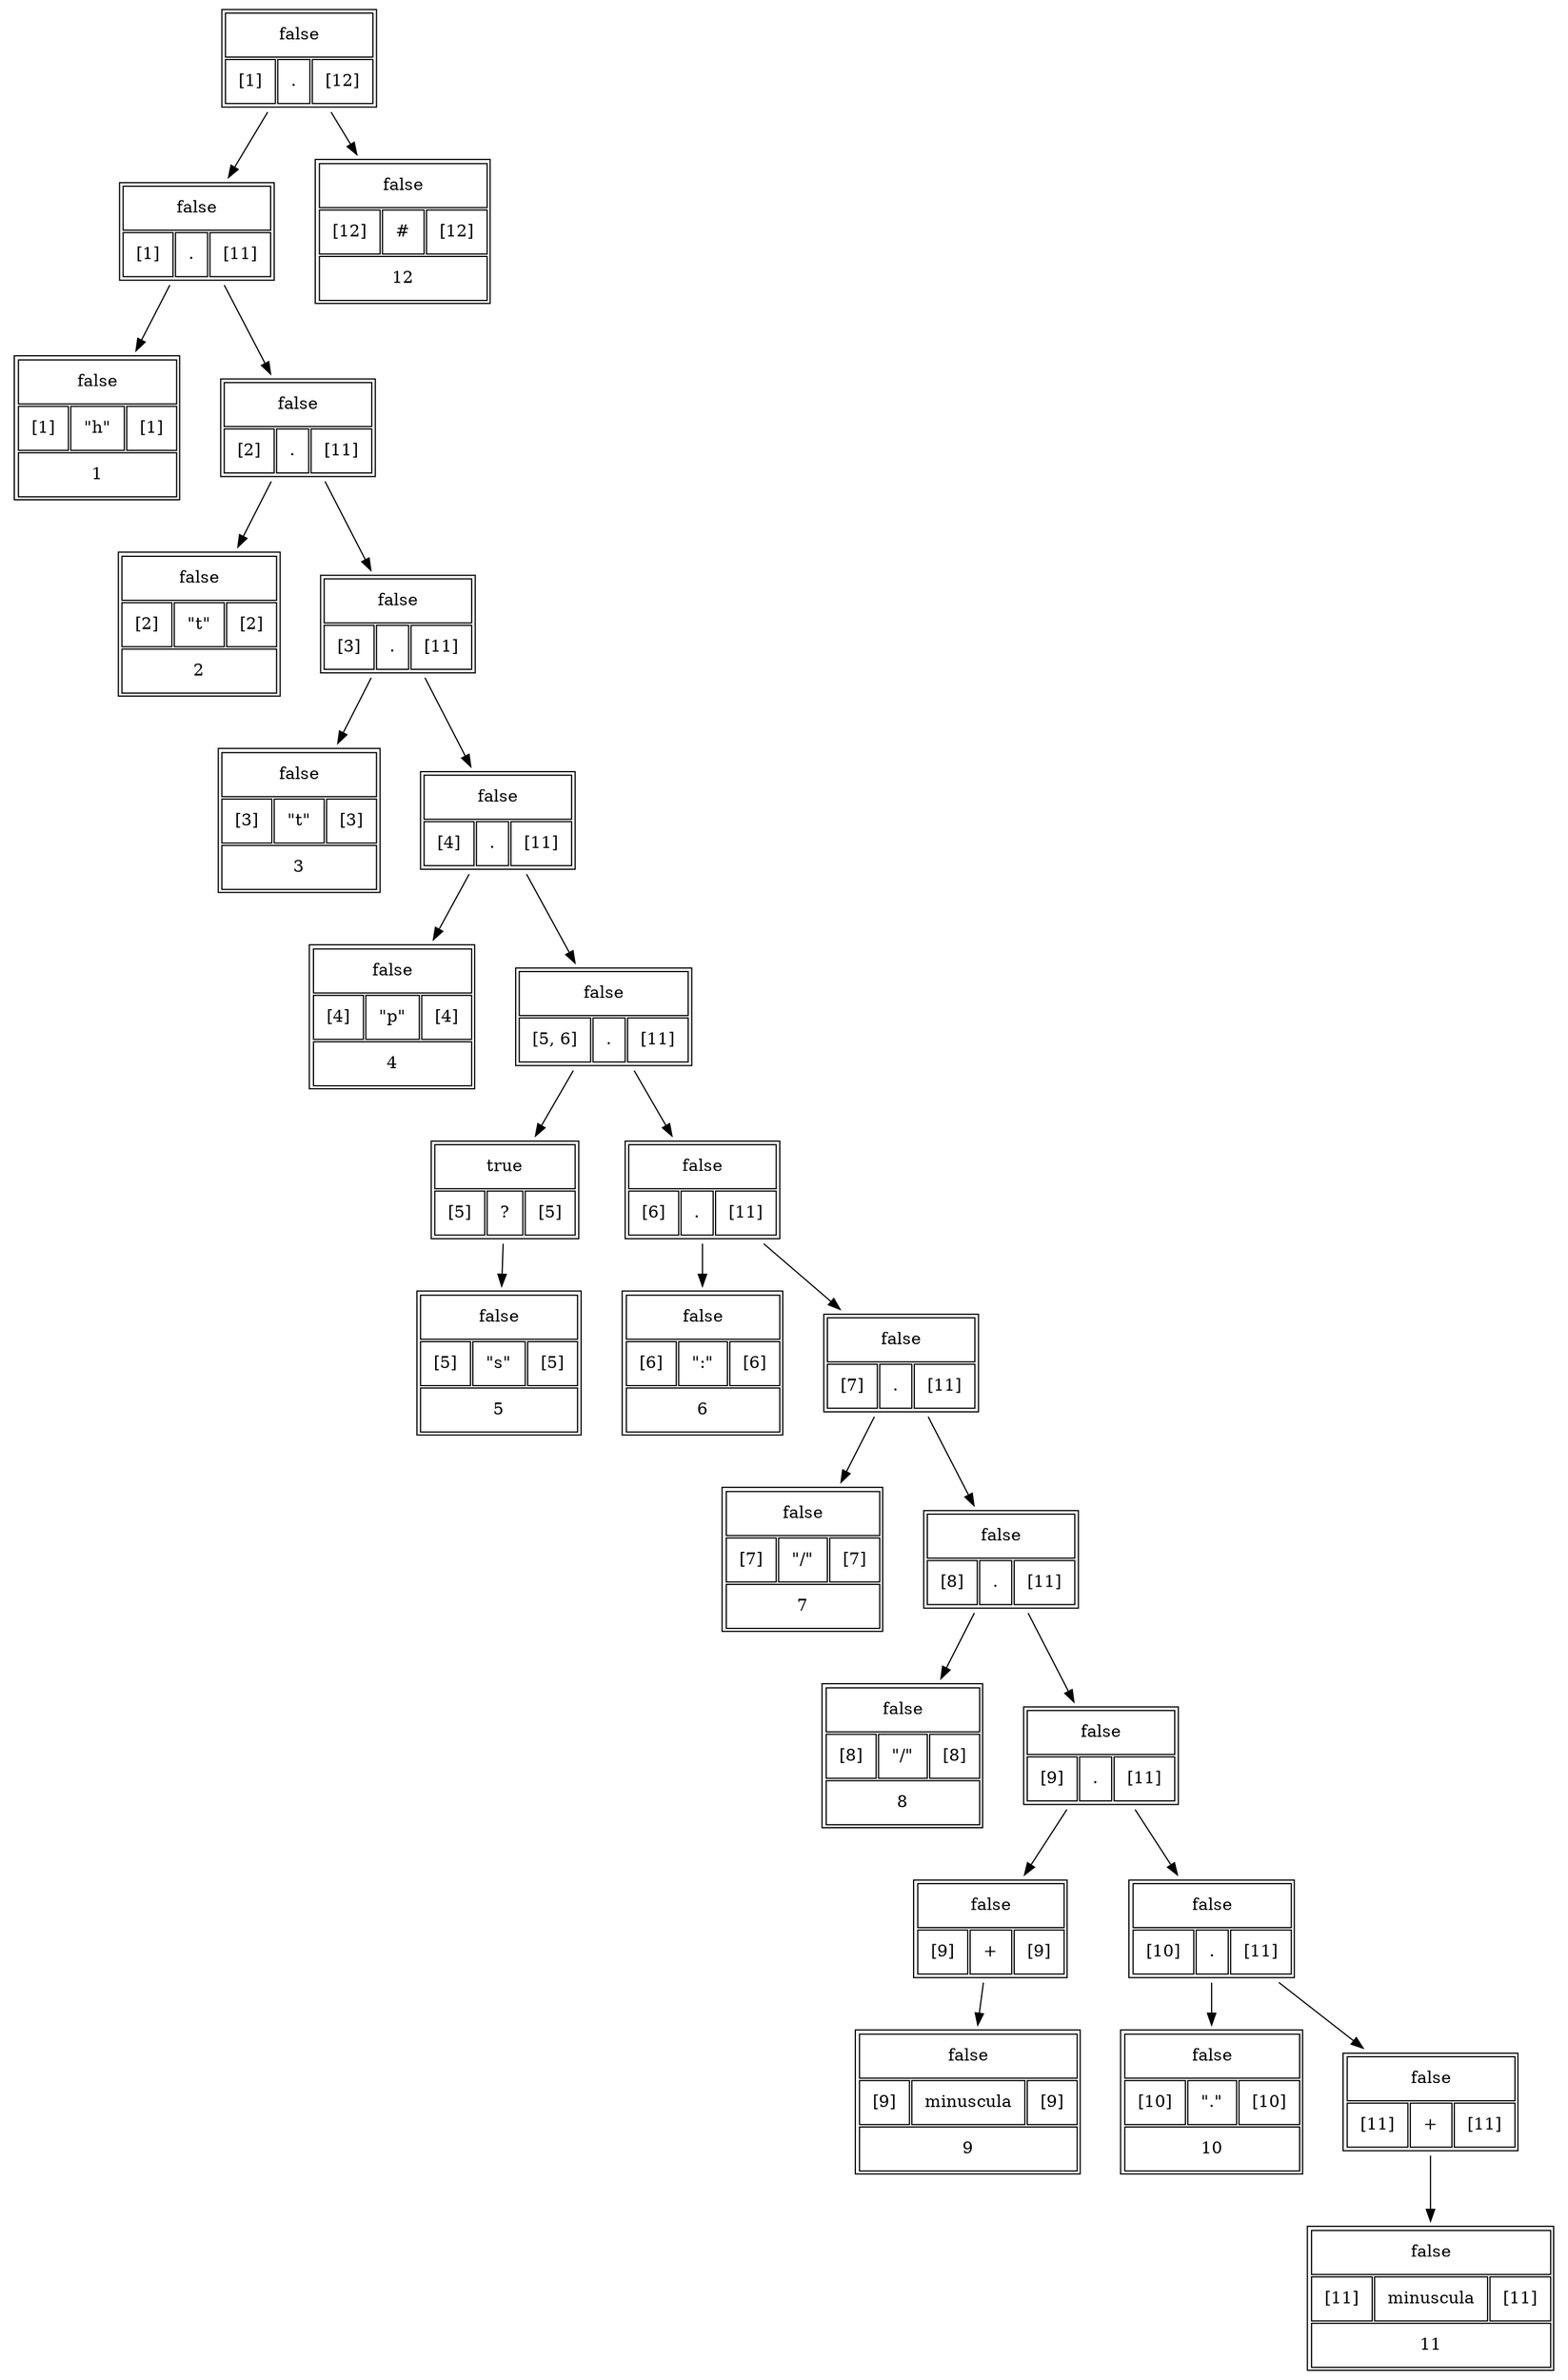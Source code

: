 digraph test {
N_1[shape = none label=<
 <TABLE border="1" cellspacing="2" cellpadding="10" >
 <TR>
 <TD colspan="3">false</TD>
 </TR>
 <TR>
 <TD>[1]</TD>
 <TD>.</TD>
 <TD>[12]</TD>
 </TR>
 </TABLE>>];N_2[shape = none label=<
 <TABLE border="1" cellspacing="2" cellpadding="10" >
 <TR>
 <TD colspan="3">false</TD>
 </TR>
 <TR>
 <TD>[1]</TD>
 <TD>.</TD>
 <TD>[11]</TD>
 </TR>
 </TABLE>>];N_1 -> N_2;
N_3[shape = none label=<
 <TABLE border="1" cellspacing="2" cellpadding="10" >
 <TR>
 <TD colspan="3">false</TD>
 </TR>
 <TR>
 <TD>[1]</TD>
 <TD>"h"</TD>
 <TD>[1]</TD>
 </TR>
 <TR>
 <TD colspan="3">1</TD>
 </TR>
 </TABLE>>];N_2 -> N_3;
N_4[shape = none label=<
 <TABLE border="1" cellspacing="2" cellpadding="10" >
 <TR>
 <TD colspan="3">false</TD>
 </TR>
 <TR>
 <TD>[2]</TD>
 <TD>.</TD>
 <TD>[11]</TD>
 </TR>
 </TABLE>>];N_2 -> N_4;
N_5[shape = none label=<
 <TABLE border="1" cellspacing="2" cellpadding="10" >
 <TR>
 <TD colspan="3">false</TD>
 </TR>
 <TR>
 <TD>[2]</TD>
 <TD>"t"</TD>
 <TD>[2]</TD>
 </TR>
 <TR>
 <TD colspan="3">2</TD>
 </TR>
 </TABLE>>];N_4 -> N_5;
N_6[shape = none label=<
 <TABLE border="1" cellspacing="2" cellpadding="10" >
 <TR>
 <TD colspan="3">false</TD>
 </TR>
 <TR>
 <TD>[3]</TD>
 <TD>.</TD>
 <TD>[11]</TD>
 </TR>
 </TABLE>>];N_4 -> N_6;
N_7[shape = none label=<
 <TABLE border="1" cellspacing="2" cellpadding="10" >
 <TR>
 <TD colspan="3">false</TD>
 </TR>
 <TR>
 <TD>[3]</TD>
 <TD>"t"</TD>
 <TD>[3]</TD>
 </TR>
 <TR>
 <TD colspan="3">3</TD>
 </TR>
 </TABLE>>];N_6 -> N_7;
N_8[shape = none label=<
 <TABLE border="1" cellspacing="2" cellpadding="10" >
 <TR>
 <TD colspan="3">false</TD>
 </TR>
 <TR>
 <TD>[4]</TD>
 <TD>.</TD>
 <TD>[11]</TD>
 </TR>
 </TABLE>>];N_6 -> N_8;
N_9[shape = none label=<
 <TABLE border="1" cellspacing="2" cellpadding="10" >
 <TR>
 <TD colspan="3">false</TD>
 </TR>
 <TR>
 <TD>[4]</TD>
 <TD>"p"</TD>
 <TD>[4]</TD>
 </TR>
 <TR>
 <TD colspan="3">4</TD>
 </TR>
 </TABLE>>];N_8 -> N_9;
N_10[shape = none label=<
 <TABLE border="1" cellspacing="2" cellpadding="10" >
 <TR>
 <TD colspan="3">false</TD>
 </TR>
 <TR>
 <TD>[5, 6]</TD>
 <TD>.</TD>
 <TD>[11]</TD>
 </TR>
 </TABLE>>];N_8 -> N_10;
N_11[shape = none label=<
 <TABLE border="1" cellspacing="2" cellpadding="10" >
 <TR>
 <TD colspan="3">true</TD>
 </TR>
 <TR>
 <TD>[5]</TD>
 <TD>?</TD>
 <TD>[5]</TD>
 </TR>
 </TABLE>>];N_10 -> N_11;
N_12[shape = none label=<
 <TABLE border="1" cellspacing="2" cellpadding="10" >
 <TR>
 <TD colspan="3">false</TD>
 </TR>
 <TR>
 <TD>[5]</TD>
 <TD>"s"</TD>
 <TD>[5]</TD>
 </TR>
 <TR>
 <TD colspan="3">5</TD>
 </TR>
 </TABLE>>];N_11 -> N_12;
N_13[shape = none label=<
 <TABLE border="1" cellspacing="2" cellpadding="10" >
 <TR>
 <TD colspan="3">false</TD>
 </TR>
 <TR>
 <TD>[6]</TD>
 <TD>.</TD>
 <TD>[11]</TD>
 </TR>
 </TABLE>>];N_10 -> N_13;
N_14[shape = none label=<
 <TABLE border="1" cellspacing="2" cellpadding="10" >
 <TR>
 <TD colspan="3">false</TD>
 </TR>
 <TR>
 <TD>[6]</TD>
 <TD>":"</TD>
 <TD>[6]</TD>
 </TR>
 <TR>
 <TD colspan="3">6</TD>
 </TR>
 </TABLE>>];N_13 -> N_14;
N_15[shape = none label=<
 <TABLE border="1" cellspacing="2" cellpadding="10" >
 <TR>
 <TD colspan="3">false</TD>
 </TR>
 <TR>
 <TD>[7]</TD>
 <TD>.</TD>
 <TD>[11]</TD>
 </TR>
 </TABLE>>];N_13 -> N_15;
N_16[shape = none label=<
 <TABLE border="1" cellspacing="2" cellpadding="10" >
 <TR>
 <TD colspan="3">false</TD>
 </TR>
 <TR>
 <TD>[7]</TD>
 <TD>"/"</TD>
 <TD>[7]</TD>
 </TR>
 <TR>
 <TD colspan="3">7</TD>
 </TR>
 </TABLE>>];N_15 -> N_16;
N_17[shape = none label=<
 <TABLE border="1" cellspacing="2" cellpadding="10" >
 <TR>
 <TD colspan="3">false</TD>
 </TR>
 <TR>
 <TD>[8]</TD>
 <TD>.</TD>
 <TD>[11]</TD>
 </TR>
 </TABLE>>];N_15 -> N_17;
N_18[shape = none label=<
 <TABLE border="1" cellspacing="2" cellpadding="10" >
 <TR>
 <TD colspan="3">false</TD>
 </TR>
 <TR>
 <TD>[8]</TD>
 <TD>"/"</TD>
 <TD>[8]</TD>
 </TR>
 <TR>
 <TD colspan="3">8</TD>
 </TR>
 </TABLE>>];N_17 -> N_18;
N_19[shape = none label=<
 <TABLE border="1" cellspacing="2" cellpadding="10" >
 <TR>
 <TD colspan="3">false</TD>
 </TR>
 <TR>
 <TD>[9]</TD>
 <TD>.</TD>
 <TD>[11]</TD>
 </TR>
 </TABLE>>];N_17 -> N_19;
N_20[shape = none label=<
 <TABLE border="1" cellspacing="2" cellpadding="10" >
 <TR>
 <TD colspan="3">false</TD>
 </TR>
 <TR>
 <TD>[9]</TD>
 <TD>+</TD>
 <TD>[9]</TD>
 </TR>
 </TABLE>>];N_19 -> N_20;
N_21[shape = none label=<
 <TABLE border="1" cellspacing="2" cellpadding="10" >
 <TR>
 <TD colspan="3">false</TD>
 </TR>
 <TR>
 <TD>[9]</TD>
 <TD>minuscula</TD>
 <TD>[9]</TD>
 </TR>
 <TR>
 <TD colspan="3">9</TD>
 </TR>
 </TABLE>>];N_20 -> N_21;
N_22[shape = none label=<
 <TABLE border="1" cellspacing="2" cellpadding="10" >
 <TR>
 <TD colspan="3">false</TD>
 </TR>
 <TR>
 <TD>[10]</TD>
 <TD>.</TD>
 <TD>[11]</TD>
 </TR>
 </TABLE>>];N_19 -> N_22;
N_23[shape = none label=<
 <TABLE border="1" cellspacing="2" cellpadding="10" >
 <TR>
 <TD colspan="3">false</TD>
 </TR>
 <TR>
 <TD>[10]</TD>
 <TD>"."</TD>
 <TD>[10]</TD>
 </TR>
 <TR>
 <TD colspan="3">10</TD>
 </TR>
 </TABLE>>];N_22 -> N_23;
N_24[shape = none label=<
 <TABLE border="1" cellspacing="2" cellpadding="10" >
 <TR>
 <TD colspan="3">false</TD>
 </TR>
 <TR>
 <TD>[11]</TD>
 <TD>+</TD>
 <TD>[11]</TD>
 </TR>
 </TABLE>>];N_22 -> N_24;
N_25[shape = none label=<
 <TABLE border="1" cellspacing="2" cellpadding="10" >
 <TR>
 <TD colspan="3">false</TD>
 </TR>
 <TR>
 <TD>[11]</TD>
 <TD>minuscula</TD>
 <TD>[11]</TD>
 </TR>
 <TR>
 <TD colspan="3">11</TD>
 </TR>
 </TABLE>>];N_24 -> N_25;
N_26[shape = none label=<
 <TABLE border="1" cellspacing="2" cellpadding="10" >
 <TR>
 <TD colspan="3">false</TD>
 </TR>
 <TR>
 <TD>[12]</TD>
 <TD>#</TD>
 <TD>[12]</TD>
 </TR>
 <TR>
 <TD colspan="3">12</TD>
 </TR>
 </TABLE>>];N_1 -> N_26;
}
